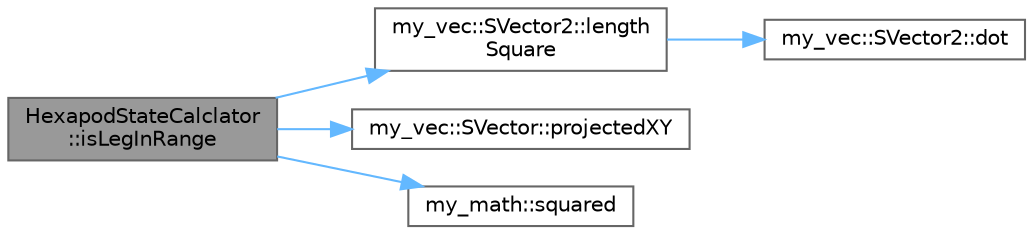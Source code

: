 digraph "HexapodStateCalclator::isLegInRange"
{
 // LATEX_PDF_SIZE
  bgcolor="transparent";
  edge [fontname=Helvetica,fontsize=10,labelfontname=Helvetica,labelfontsize=10];
  node [fontname=Helvetica,fontsize=10,shape=box,height=0.2,width=0.4];
  rankdir="LR";
  Node1 [id="Node000001",label="HexapodStateCalclator\l::isLegInRange",height=0.2,width=0.4,color="gray40", fillcolor="grey60", style="filled", fontcolor="black",tooltip="脚が可動範囲内かチェックする．速度重視のため，ざっくりとした計算を行う．"];
  Node1 -> Node2 [id="edge1_Node000001_Node000002",color="steelblue1",style="solid",tooltip=" "];
  Node2 [id="Node000002",label="my_vec::SVector2::length\lSquare",height=0.2,width=0.4,color="grey40", fillcolor="white", style="filled",URL="$structmy__vec_1_1_s_vector2.html#a7fa50793aa9b2afa33a1a331169a56e3",tooltip="このベクトルの長さの2乗を返す"];
  Node2 -> Node3 [id="edge2_Node000002_Node000003",color="steelblue1",style="solid",tooltip=" "];
  Node3 [id="Node000003",label="my_vec::SVector2::dot",height=0.2,width=0.4,color="grey40", fillcolor="white", style="filled",URL="$structmy__vec_1_1_s_vector2.html#a5f60b944922624d5eda770ed4b9912b8",tooltip="このベクトルとotherの内積を返す"];
  Node1 -> Node4 [id="edge3_Node000001_Node000004",color="steelblue1",style="solid",tooltip=" "];
  Node4 [id="Node000004",label="my_vec::SVector::projectedXY",height=0.2,width=0.4,color="grey40", fillcolor="white", style="filled",URL="$structmy__vec_1_1_s_vector.html#ada5408a85d72fdbf6ae0f5f6d42862f7",tooltip="XY平面に射影したベクトルを返す．"];
  Node1 -> Node5 [id="edge4_Node000001_Node000005",color="steelblue1",style="solid",tooltip=" "];
  Node5 [id="Node000005",label="my_math::squared",height=0.2,width=0.4,color="grey40", fillcolor="white", style="filled",URL="$namespacemy__math.html#a7c3c2dcc41ec2f0df656d7c947ffc9a4",tooltip="2乗した値を返す関数．"];
}
